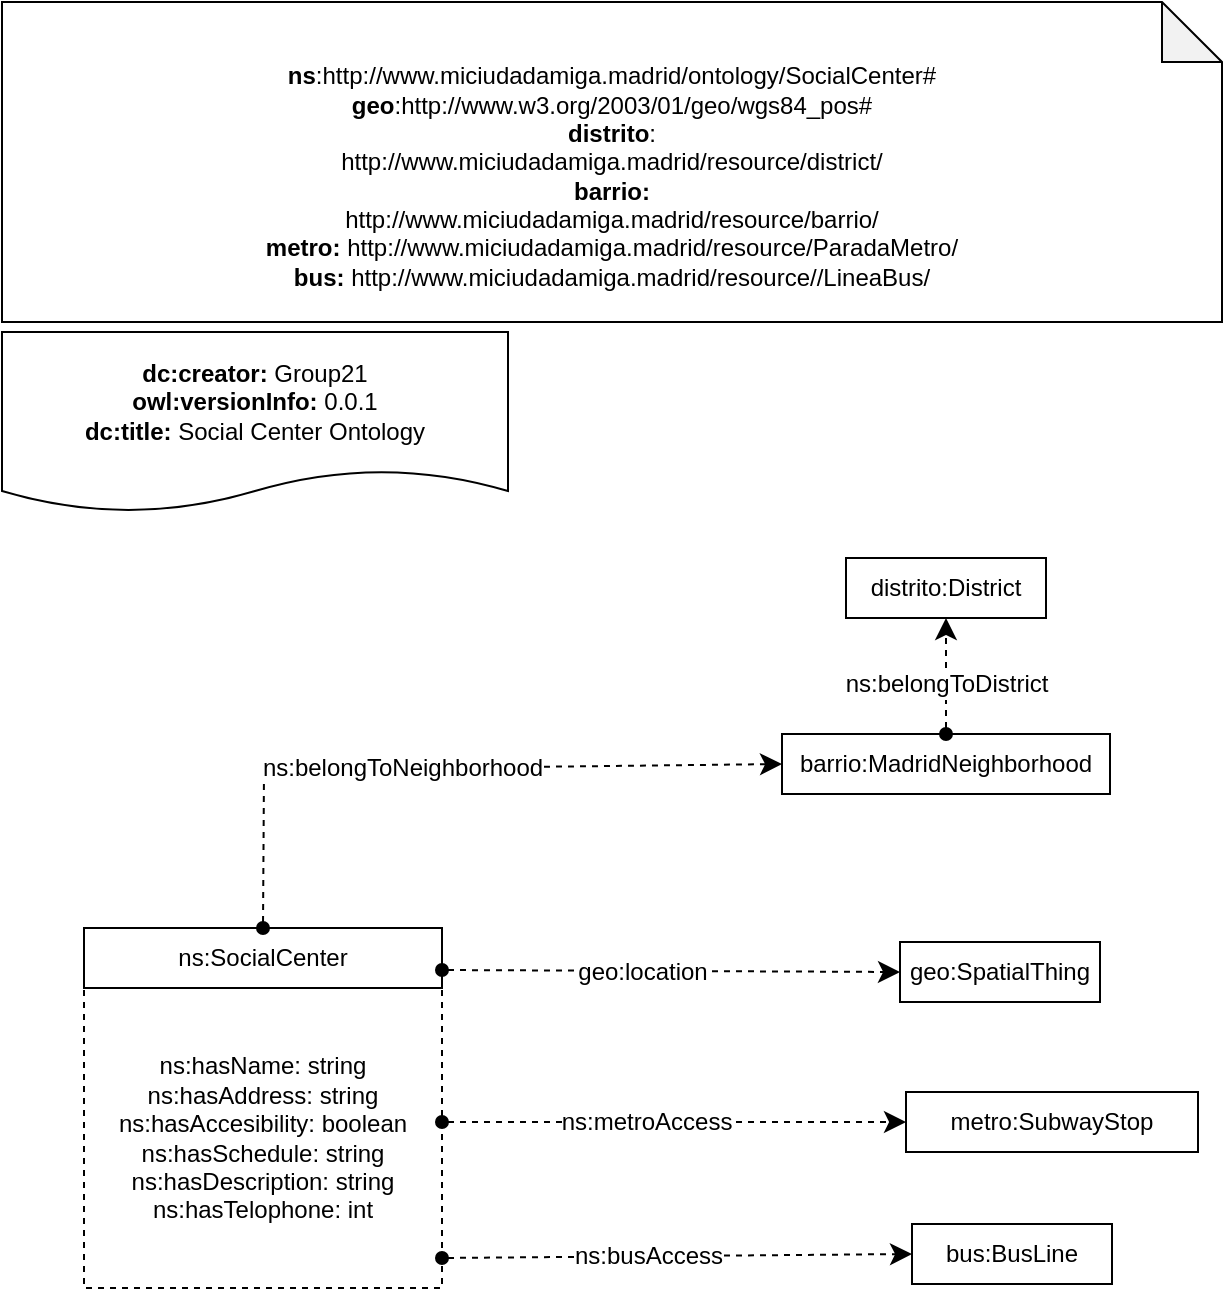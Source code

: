 <mxfile version="20.4.0" type="device"><diagram id="9PM6FLSkvyJNw-woXXAw" name="Página-1"><mxGraphModel dx="1038" dy="617" grid="1" gridSize="10" guides="1" tooltips="1" connect="1" arrows="1" fold="1" page="1" pageScale="1" pageWidth="827" pageHeight="1169" math="0" shadow="0"><root><mxCell id="0"/><mxCell id="1" parent="0"/><mxCell id="TgU285kArSeetrimVc_d-1" value="&lt;div&gt;&lt;br&gt;&lt;/div&gt;&lt;div&gt;&lt;b&gt;ns&lt;/b&gt;:http://www.miciudadamiga.madrid/ontology/SocialCenter#&lt;b&gt;&lt;br&gt;&lt;/b&gt;&lt;/div&gt;&lt;div&gt;&lt;b&gt;geo&lt;/b&gt;:http://www.w3.org/2003/01/geo/wgs84_pos#&lt;/div&gt;&lt;div&gt;&lt;span style=&quot;background-color: initial;&quot;&gt;&lt;b&gt;distrito&lt;/b&gt;:&lt;/span&gt;&lt;/div&gt;&lt;div&gt;http://www.miciudadamiga.madrid/resource/district/&lt;/div&gt;&lt;div&gt;&lt;b style=&quot;background-color: initial;&quot;&gt;barrio:&lt;/b&gt;&lt;/div&gt;http://www.miciudadamiga.madrid/resource/barrio/&lt;br&gt;&lt;b style=&quot;background-color: initial;&quot;&gt;metro:&amp;nbsp;&lt;/b&gt;http://www.miciudadamiga.madrid/resource/ParadaMetro/&lt;br&gt;&lt;b style=&quot;background-color: initial;&quot;&gt;bus:&amp;nbsp;&lt;/b&gt;http://www.miciudadamiga.madrid/resource//LineaBus/" style="shape=note;whiteSpace=wrap;html=1;backgroundOutline=1;darkOpacity=0.05;" parent="1" vertex="1"><mxGeometry x="40" y="50" width="610" height="160" as="geometry"/></mxCell><mxCell id="TgU285kArSeetrimVc_d-2" value="&lt;div&gt;&lt;b&gt;dc:creator:&lt;/b&gt;&amp;nbsp;Group21&lt;/div&gt;&lt;div&gt;&lt;b&gt;owl:versionInfo:&lt;/b&gt; 0.0.1&lt;/div&gt;&lt;div&gt;&lt;b&gt;dc:title:&lt;/b&gt;&amp;nbsp;Social Center Ontology&lt;/div&gt;" style="shape=document;whiteSpace=wrap;html=1;boundedLbl=1;labelBackgroundColor=#ffffff;strokeColor=#000000;fontSize=12;fontColor=#000000;size=0.233;" parent="1" vertex="1"><mxGeometry x="40" y="215" width="253" height="90" as="geometry"/></mxCell><mxCell id="SgGzgOKirr2fM64_-Xsk-3" value="ns:hasName: string&lt;br&gt;ns:hasAddress: string&lt;br&gt;ns:hasAccesibility: boolean&lt;br&gt;ns:hasSchedule: string&lt;br&gt;ns:hasDescription: string&lt;br&gt;ns:hasTelophone: int" style="rounded=0;whiteSpace=wrap;html=1;snapToPoint=1;points=[[0.1,0],[0.2,0],[0.3,0],[0.4,0],[0.5,0],[0.6,0],[0.7,0],[0.8,0],[0.9,0],[0,0.1],[0,0.3],[0,0.5],[0,0.7],[0,0.9],[0.1,1],[0.2,1],[0.3,1],[0.4,1],[0.5,1],[0.6,1],[0.7,1],[0.8,1],[0.9,1],[1,0.1],[1,0.3],[1,0.5],[1,0.7],[1,0.9]];dashed=1;" parent="1" vertex="1"><mxGeometry x="81" y="543" width="179" height="150" as="geometry"/></mxCell><mxCell id="SgGzgOKirr2fM64_-Xsk-4" value="ns:SocialCenter" style="rounded=0;whiteSpace=wrap;html=1;snapToPoint=1;points=[[0.1,0],[0.2,0],[0.3,0],[0.4,0],[0.5,0],[0.6,0],[0.7,0],[0.8,0],[0.9,0],[0,0.1],[0,0.3],[0,0.5],[0,0.7],[0,0.9],[0.1,1],[0.2,1],[0.3,1],[0.4,1],[0.5,1],[0.6,1],[0.7,1],[0.8,1],[0.9,1],[1,0.1],[1,0.3],[1,0.5],[1,0.7],[1,0.9]];" parent="1" vertex="1"><mxGeometry x="81" y="513.0" width="179" height="30" as="geometry"/></mxCell><mxCell id="SgGzgOKirr2fM64_-Xsk-11" value="geo:SpatialThing" style="rounded=0;whiteSpace=wrap;html=1;snapToPoint=1;points=[[0.1,0],[0.2,0],[0.3,0],[0.4,0],[0.5,0],[0.6,0],[0.7,0],[0.8,0],[0.9,0],[0,0.1],[0,0.3],[0,0.5],[0,0.7],[0,0.9],[0.1,1],[0.2,1],[0.3,1],[0.4,1],[0.5,1],[0.6,1],[0.7,1],[0.8,1],[0.9,1],[1,0.1],[1,0.3],[1,0.5],[1,0.7],[1,0.9]];" parent="1" vertex="1"><mxGeometry x="489" y="520" width="100" height="30" as="geometry"/></mxCell><mxCell id="SgGzgOKirr2fM64_-Xsk-13" value="" style="endArrow=classic;html=1;exitX=1;exitY=0.7;exitDx=0;exitDy=0;entryX=0;entryY=0.5;entryDx=0;entryDy=0;endSize=8;startArrow=oval;startFill=1;dashed=1;arcSize=0;rounded=0;" parent="1" source="SgGzgOKirr2fM64_-Xsk-4" target="SgGzgOKirr2fM64_-Xsk-11" edge="1"><mxGeometry width="50" height="50" relative="1" as="geometry"><mxPoint x="451" y="548" as="sourcePoint"/><mxPoint x="543.0" y="651.33" as="targetPoint"/></mxGeometry></mxCell><mxCell id="SgGzgOKirr2fM64_-Xsk-14" value="&lt;div&gt;geo:location&lt;/div&gt;" style="text;html=1;align=center;verticalAlign=middle;resizable=0;points=[];labelBackgroundColor=#ffffff;" parent="SgGzgOKirr2fM64_-Xsk-13" vertex="1" connectable="0"><mxGeometry x="-0.127" relative="1" as="geometry"><mxPoint as="offset"/></mxGeometry></mxCell><mxCell id="SgGzgOKirr2fM64_-Xsk-22" value="barrio:MadridNeighborhood" style="rounded=0;whiteSpace=wrap;html=1;snapToPoint=1;points=[[0.1,0],[0.2,0],[0.3,0],[0.4,0],[0.5,0],[0.6,0],[0.7,0],[0.8,0],[0.9,0],[0,0.1],[0,0.3],[0,0.5],[0,0.7],[0,0.9],[0.1,1],[0.2,1],[0.3,1],[0.4,1],[0.5,1],[0.6,1],[0.7,1],[0.8,1],[0.9,1],[1,0.1],[1,0.3],[1,0.5],[1,0.7],[1,0.9]];" parent="1" vertex="1"><mxGeometry x="430" y="416" width="164" height="30" as="geometry"/></mxCell><mxCell id="SgGzgOKirr2fM64_-Xsk-24" value="" style="endArrow=classic;html=1;exitX=0.5;exitY=0;exitDx=0;exitDy=0;entryX=0;entryY=0.5;entryDx=0;entryDy=0;endSize=8;startArrow=oval;startFill=1;dashed=1;arcSize=0;rounded=0;" parent="1" source="SgGzgOKirr2fM64_-Xsk-4" target="SgGzgOKirr2fM64_-Xsk-22" edge="1"><mxGeometry width="50" height="50" relative="1" as="geometry"><mxPoint x="227" y="434" as="sourcePoint"/><mxPoint x="319.0" y="537.33" as="targetPoint"/><Array as="points"><mxPoint x="171" y="434"/></Array></mxGeometry></mxCell><mxCell id="SgGzgOKirr2fM64_-Xsk-25" value="&lt;div&gt;ns:belongToNeighborhood&lt;/div&gt;" style="text;html=1;align=center;verticalAlign=middle;resizable=0;points=[];labelBackgroundColor=#ffffff;" parent="SgGzgOKirr2fM64_-Xsk-24" vertex="1" connectable="0"><mxGeometry x="-0.127" relative="1" as="geometry"><mxPoint as="offset"/></mxGeometry></mxCell><mxCell id="SgGzgOKirr2fM64_-Xsk-31" value="distrito:District" style="rounded=0;whiteSpace=wrap;html=1;snapToPoint=1;points=[[0.1,0],[0.2,0],[0.3,0],[0.4,0],[0.5,0],[0.6,0],[0.7,0],[0.8,0],[0.9,0],[0,0.1],[0,0.3],[0,0.5],[0,0.7],[0,0.9],[0.1,1],[0.2,1],[0.3,1],[0.4,1],[0.5,1],[0.6,1],[0.7,1],[0.8,1],[0.9,1],[1,0.1],[1,0.3],[1,0.5],[1,0.7],[1,0.9]];" parent="1" vertex="1"><mxGeometry x="462" y="328" width="100" height="30" as="geometry"/></mxCell><mxCell id="SgGzgOKirr2fM64_-Xsk-38" value="" style="endArrow=classic;html=1;exitX=0.5;exitY=0;exitDx=0;exitDy=0;entryX=0.5;entryY=1;entryDx=0;entryDy=0;endSize=8;startArrow=oval;startFill=1;dashed=1;arcSize=0;rounded=0;" parent="1" source="SgGzgOKirr2fM64_-Xsk-22" target="SgGzgOKirr2fM64_-Xsk-31" edge="1"><mxGeometry width="50" height="50" relative="1" as="geometry"><mxPoint x="320" y="424" as="sourcePoint"/><mxPoint x="494" y="424" as="targetPoint"/></mxGeometry></mxCell><mxCell id="SgGzgOKirr2fM64_-Xsk-39" value="&lt;div&gt;ns:belongToDistrict&lt;/div&gt;" style="text;html=1;align=center;verticalAlign=middle;resizable=0;points=[];labelBackgroundColor=#ffffff;" parent="SgGzgOKirr2fM64_-Xsk-38" vertex="1" connectable="0"><mxGeometry x="-0.127" relative="1" as="geometry"><mxPoint as="offset"/></mxGeometry></mxCell><mxCell id="SgGzgOKirr2fM64_-Xsk-45" value="metro:SubwayStop" style="rounded=0;whiteSpace=wrap;html=1;snapToPoint=1;points=[[0.1,0],[0.2,0],[0.3,0],[0.4,0],[0.5,0],[0.6,0],[0.7,0],[0.8,0],[0.9,0],[0,0.1],[0,0.3],[0,0.5],[0,0.7],[0,0.9],[0.1,1],[0.2,1],[0.3,1],[0.4,1],[0.5,1],[0.6,1],[0.7,1],[0.8,1],[0.9,1],[1,0.1],[1,0.3],[1,0.5],[1,0.7],[1,0.9]];" parent="1" vertex="1"><mxGeometry x="492" y="595" width="146" height="30" as="geometry"/></mxCell><mxCell id="SgGzgOKirr2fM64_-Xsk-47" value="" style="endArrow=classic;html=1;entryX=0;entryY=0.5;entryDx=0;entryDy=0;endSize=8;startArrow=oval;startFill=1;dashed=1;arcSize=0;rounded=0;" parent="1" target="SgGzgOKirr2fM64_-Xsk-45" edge="1"><mxGeometry width="50" height="50" relative="1" as="geometry"><mxPoint x="260" y="610" as="sourcePoint"/><mxPoint x="502.0" y="713.33" as="targetPoint"/></mxGeometry></mxCell><mxCell id="SgGzgOKirr2fM64_-Xsk-48" value="&lt;div&gt;ns:metroAccess&lt;/div&gt;" style="text;html=1;align=center;verticalAlign=middle;resizable=0;points=[];labelBackgroundColor=#ffffff;" parent="SgGzgOKirr2fM64_-Xsk-47" vertex="1" connectable="0"><mxGeometry x="-0.127" relative="1" as="geometry"><mxPoint as="offset"/></mxGeometry></mxCell><mxCell id="SgGzgOKirr2fM64_-Xsk-51" value="bus:BusLine" style="rounded=0;whiteSpace=wrap;html=1;snapToPoint=1;points=[[0.1,0],[0.2,0],[0.3,0],[0.4,0],[0.5,0],[0.6,0],[0.7,0],[0.8,0],[0.9,0],[0,0.1],[0,0.3],[0,0.5],[0,0.7],[0,0.9],[0.1,1],[0.2,1],[0.3,1],[0.4,1],[0.5,1],[0.6,1],[0.7,1],[0.8,1],[0.9,1],[1,0.1],[1,0.3],[1,0.5],[1,0.7],[1,0.9]];" parent="1" vertex="1"><mxGeometry x="495" y="661" width="100" height="30" as="geometry"/></mxCell><mxCell id="SgGzgOKirr2fM64_-Xsk-53" value="" style="endArrow=classic;html=1;exitX=1;exitY=0.9;exitDx=0;exitDy=0;entryX=0;entryY=0.5;entryDx=0;entryDy=0;endSize=8;startArrow=oval;startFill=1;dashed=1;arcSize=0;rounded=0;" parent="1" source="SgGzgOKirr2fM64_-Xsk-3" target="SgGzgOKirr2fM64_-Xsk-51" edge="1"><mxGeometry width="50" height="50" relative="1" as="geometry"><mxPoint x="456" y="676" as="sourcePoint"/><mxPoint x="548.0" y="779.33" as="targetPoint"/></mxGeometry></mxCell><mxCell id="SgGzgOKirr2fM64_-Xsk-54" value="&lt;div&gt;ns:busAccess&lt;/div&gt;" style="text;html=1;align=center;verticalAlign=middle;resizable=0;points=[];labelBackgroundColor=#ffffff;" parent="SgGzgOKirr2fM64_-Xsk-53" vertex="1" connectable="0"><mxGeometry x="-0.127" relative="1" as="geometry"><mxPoint as="offset"/></mxGeometry></mxCell></root></mxGraphModel></diagram></mxfile>